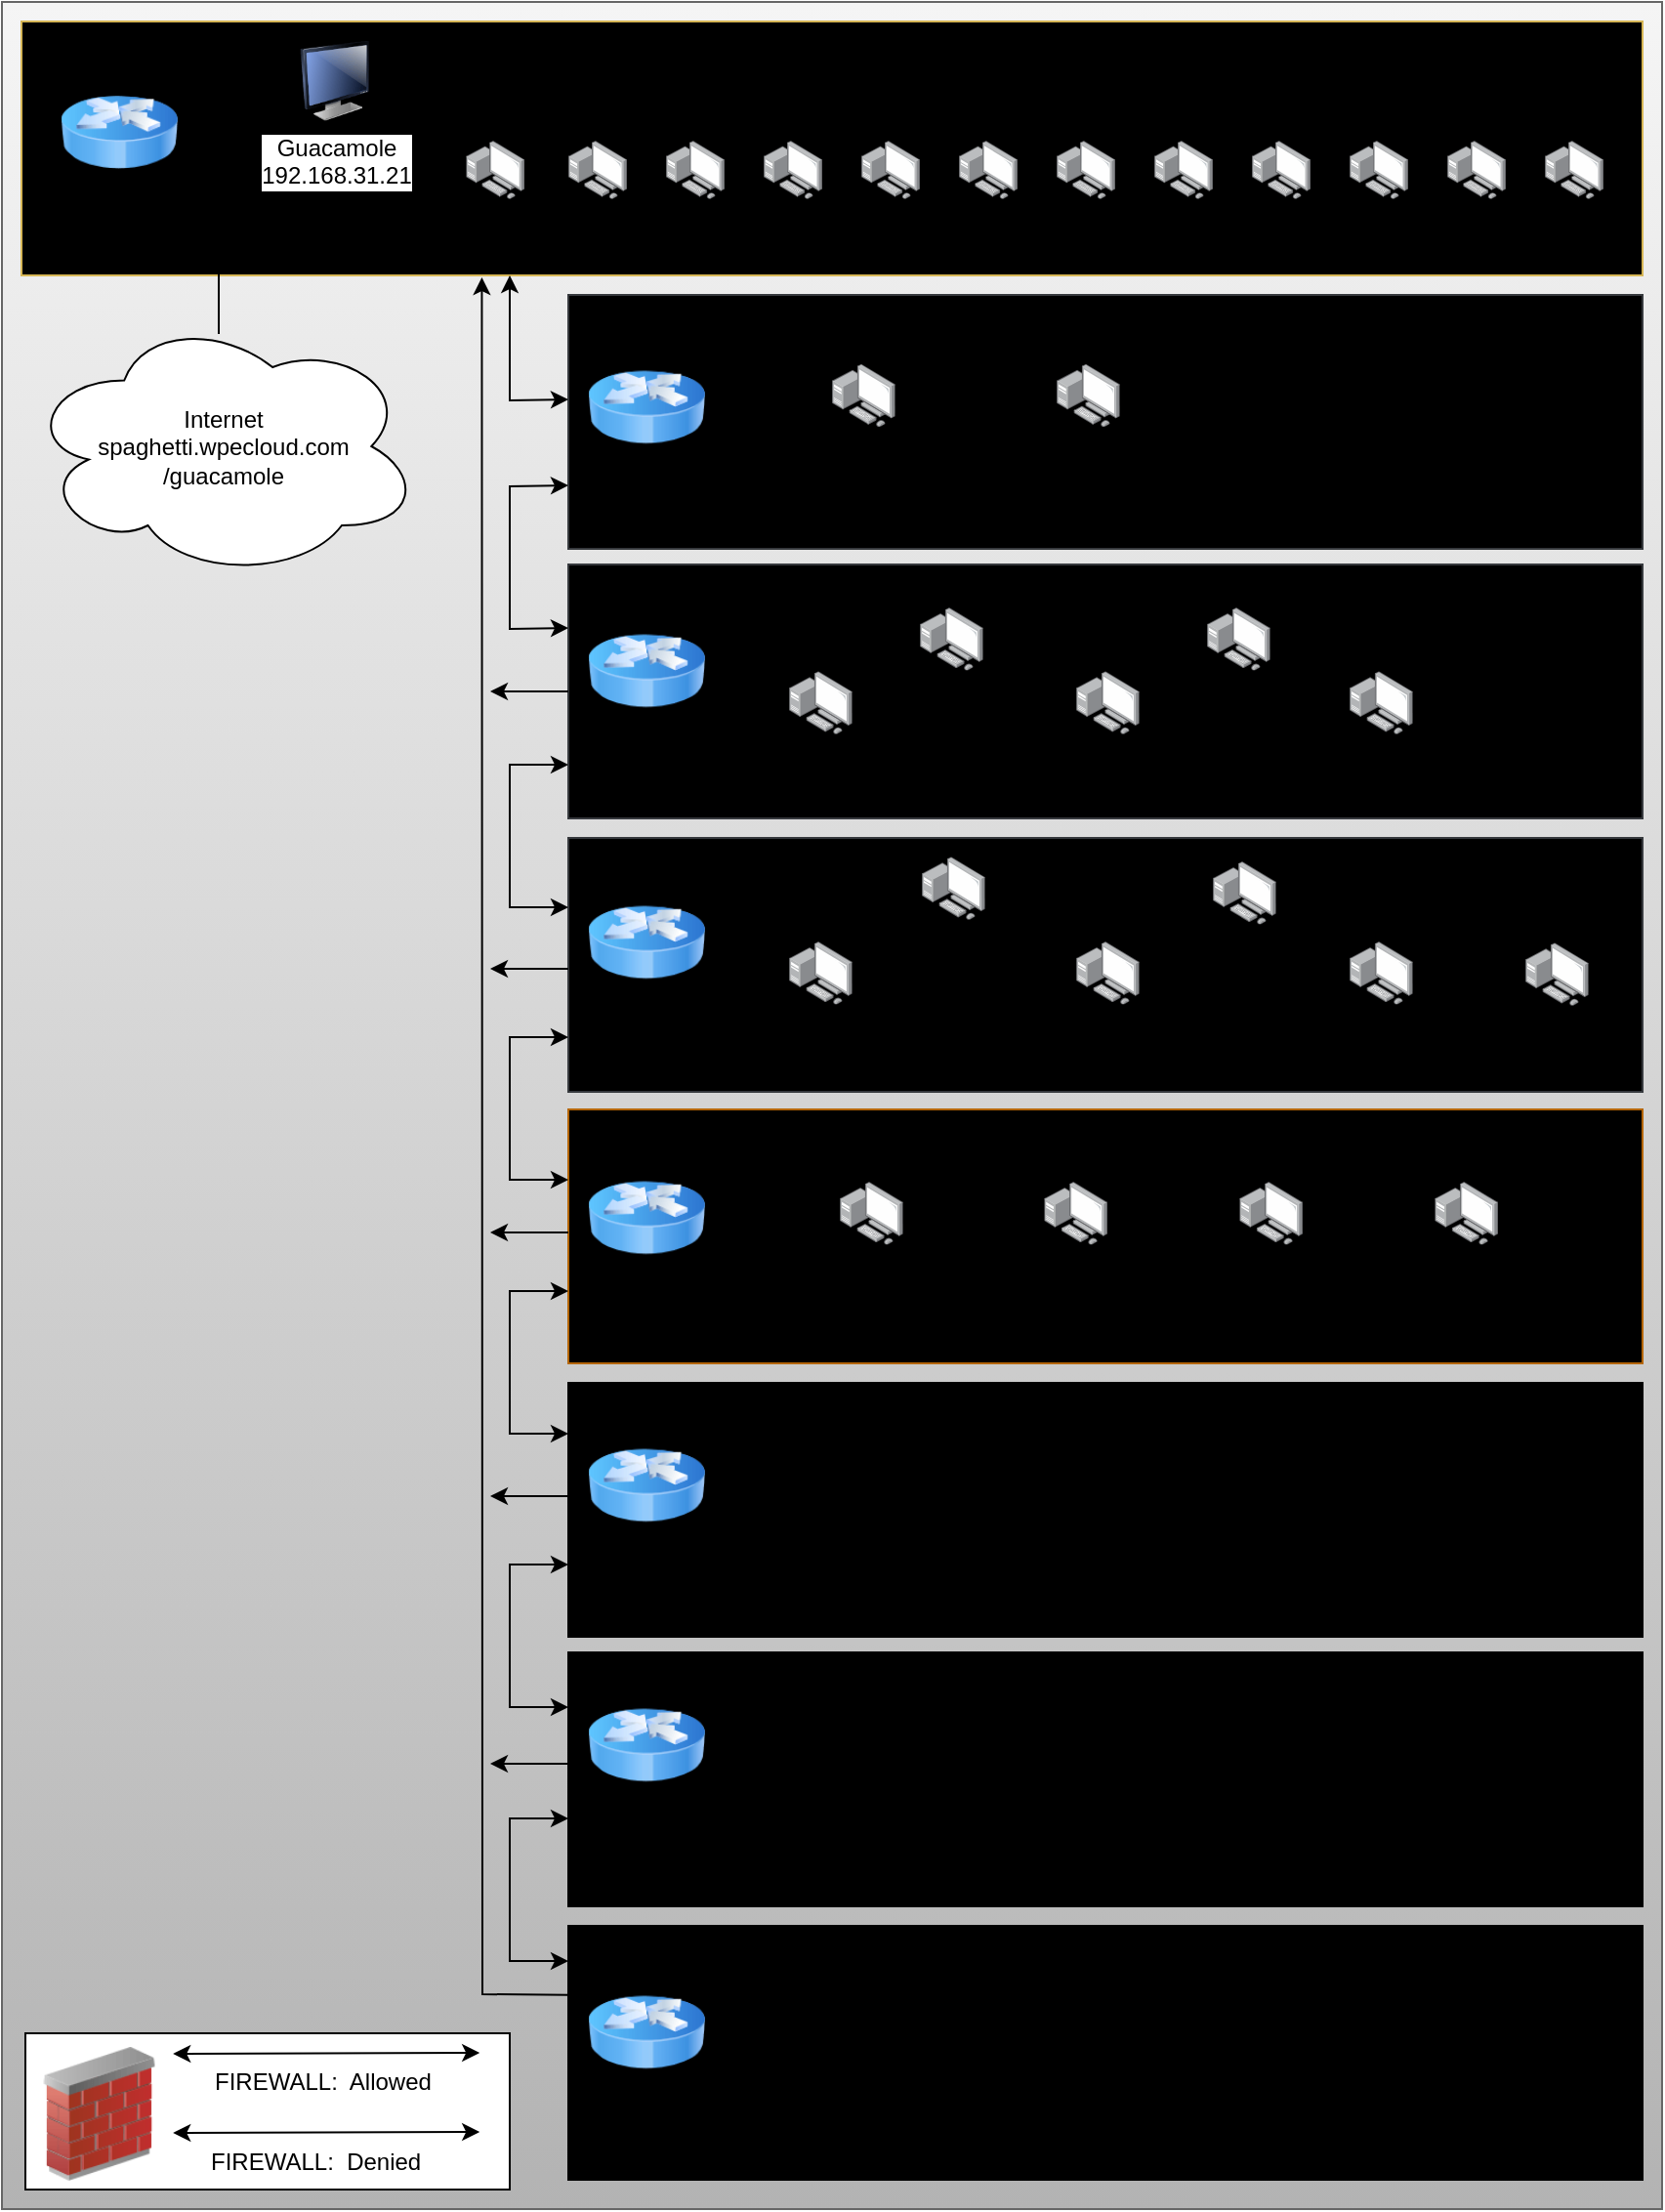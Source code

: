 <mxfile version="28.2.8">
  <diagram name="Page-1" id="Cg26QG1rRHjbkDpF5007">
    <mxGraphModel dx="2431" dy="1354" grid="1" gridSize="10" guides="1" tooltips="1" connect="1" arrows="1" fold="1" page="1" pageScale="1" pageWidth="850" pageHeight="1100" math="0" shadow="0">
      <root>
        <mxCell id="0" />
        <mxCell id="1" parent="0" />
        <mxCell id="Nbxbzdit7eM9LhjiLfYG-3" value="" style="rounded=0;whiteSpace=wrap;html=1;fillColor=#f5f5f5;fillStyle=solid;strokeColor=#666666;gradientColor=#b3b3b3;" vertex="1" parent="1">
          <mxGeometry width="850" height="1130" as="geometry" />
        </mxCell>
        <mxCell id="Nbxbzdit7eM9LhjiLfYG-4" value="" style="rounded=0;whiteSpace=wrap;html=1;fillColor=light-dark(#FFF2CC,#FFBD00);gradientColor=light-dark(#FFD966,#FFFFFF);strokeColor=#d6b656;" vertex="1" parent="1">
          <mxGeometry x="10" y="10" width="830" height="130" as="geometry" />
        </mxCell>
        <mxCell id="Nbxbzdit7eM9LhjiLfYG-12" value="" style="rounded=0;whiteSpace=wrap;html=1;fillColor=light-dark(#FFCC99,#8E1D00);strokeColor=#36393d;gradientColor=default;" vertex="1" parent="1">
          <mxGeometry x="290" y="150" width="550" height="130" as="geometry" />
        </mxCell>
        <mxCell id="Nbxbzdit7eM9LhjiLfYG-13" value="" style="rounded=0;whiteSpace=wrap;html=1;fillColor=light-dark(#FFCCCC,#833B0B);strokeColor=#36393d;gradientColor=default;" vertex="1" parent="1">
          <mxGeometry x="290" y="288" width="550" height="130" as="geometry" />
        </mxCell>
        <mxCell id="Nbxbzdit7eM9LhjiLfYG-14" value="" style="rounded=0;whiteSpace=wrap;html=1;fillColor=light-dark(#CCE5FF,#0104FF);strokeColor=#36393d;gradientColor=default;" vertex="1" parent="1">
          <mxGeometry x="290" y="428" width="550" height="130" as="geometry" />
        </mxCell>
        <mxCell id="Nbxbzdit7eM9LhjiLfYG-15" value="" style="rounded=0;whiteSpace=wrap;html=1;fillColor=light-dark(#FAD7AC,#860000);strokeColor=#b46504;gradientColor=default;" vertex="1" parent="1">
          <mxGeometry x="290" y="567" width="550" height="130" as="geometry" />
        </mxCell>
        <mxCell id="Nbxbzdit7eM9LhjiLfYG-16" value="" style="rounded=0;whiteSpace=wrap;html=1;gradientColor=default;fillColor=light-dark(#FFFFFF,#012B53);" vertex="1" parent="1">
          <mxGeometry x="290" y="707" width="550" height="130" as="geometry" />
        </mxCell>
        <mxCell id="Nbxbzdit7eM9LhjiLfYG-17" value="" style="rounded=0;whiteSpace=wrap;html=1;gradientColor=default;fillColor=light-dark(#FFFFFF,#360065);" vertex="1" parent="1">
          <mxGeometry x="290" y="845" width="550" height="130" as="geometry" />
        </mxCell>
        <mxCell id="Nbxbzdit7eM9LhjiLfYG-18" value="" style="rounded=0;whiteSpace=wrap;html=1;gradientColor=default;fillColor=light-dark(#FFFFFF,#7E004B);" vertex="1" parent="1">
          <mxGeometry x="290" y="985" width="550" height="130" as="geometry" />
        </mxCell>
        <mxCell id="Nbxbzdit7eM9LhjiLfYG-27" value="Sun - vlan31" style="text;html=1;whiteSpace=wrap;strokeColor=none;fillColor=none;align=left;verticalAlign=middle;rounded=0;fontColor=light-dark(#000000,#000000);" vertex="1" parent="1">
          <mxGeometry x="12" y="4" width="160" height="30" as="geometry" />
        </mxCell>
        <mxCell id="Nbxbzdit7eM9LhjiLfYG-28" value="Mercury - vlan32 - &quot;Meatball&quot;" style="text;html=1;whiteSpace=wrap;strokeColor=none;fillColor=none;align=left;verticalAlign=middle;rounded=0;" vertex="1" parent="1">
          <mxGeometry x="292" y="145" width="170" height="30" as="geometry" />
        </mxCell>
        <mxCell id="Nbxbzdit7eM9LhjiLfYG-29" value="Venus - vlan33 - &quot;Linsghetti&quot;" style="text;html=1;whiteSpace=wrap;strokeColor=none;fillColor=none;align=left;verticalAlign=middle;rounded=0;" vertex="1" parent="1">
          <mxGeometry x="293" y="282" width="170" height="30" as="geometry" />
        </mxCell>
        <mxCell id="Nbxbzdit7eM9LhjiLfYG-30" value="Earth - vlan34 - &quot;Winschetti&quot;" style="text;html=1;whiteSpace=wrap;strokeColor=none;fillColor=none;align=left;verticalAlign=middle;rounded=0;" vertex="1" parent="1">
          <mxGeometry x="293" y="424" width="170" height="30" as="geometry" />
        </mxCell>
        <mxCell id="Nbxbzdit7eM9LhjiLfYG-31" value="Mars - vlan35 - &quot;Adschetti&quot;" style="text;html=1;whiteSpace=wrap;strokeColor=none;fillColor=none;align=left;verticalAlign=middle;rounded=0;" vertex="1" parent="1">
          <mxGeometry x="293" y="564" width="170" height="30" as="geometry" />
        </mxCell>
        <mxCell id="Nbxbzdit7eM9LhjiLfYG-32" value="Jupiter - vlan36" style="text;html=1;whiteSpace=wrap;strokeColor=none;fillColor=none;align=left;verticalAlign=middle;rounded=0;" vertex="1" parent="1">
          <mxGeometry x="293" y="704" width="170" height="30" as="geometry" />
        </mxCell>
        <mxCell id="Nbxbzdit7eM9LhjiLfYG-33" value="Saturn - vlan37" style="text;html=1;whiteSpace=wrap;strokeColor=none;fillColor=none;align=left;verticalAlign=middle;rounded=0;" vertex="1" parent="1">
          <mxGeometry x="293" y="840" width="170" height="30" as="geometry" />
        </mxCell>
        <mxCell id="Nbxbzdit7eM9LhjiLfYG-34" value="Uranus - vlan38" style="text;html=1;whiteSpace=wrap;strokeColor=none;fillColor=none;align=left;verticalAlign=middle;rounded=0;" vertex="1" parent="1">
          <mxGeometry x="293" y="980" width="170" height="30" as="geometry" />
        </mxCell>
        <mxCell id="Nbxbzdit7eM9LhjiLfYG-51" style="edgeStyle=orthogonalEdgeStyle;rounded=0;orthogonalLoop=1;jettySize=auto;html=1;exitX=1;exitY=0;exitDx=0;exitDy=0;strokeColor=light-dark(#000000,#006562);" edge="1" parent="1" source="Nbxbzdit7eM9LhjiLfYG-36" target="Nbxbzdit7eM9LhjiLfYG-47">
          <mxGeometry relative="1" as="geometry">
            <Array as="points">
              <mxPoint x="90" y="30" />
              <mxPoint x="120" y="30" />
              <mxPoint x="120" y="41" />
            </Array>
          </mxGeometry>
        </mxCell>
        <mxCell id="Nbxbzdit7eM9LhjiLfYG-36" value="&lt;font style=&quot;font-size: 14px;&quot;&gt;&lt;b&gt;31 Router&lt;/b&gt;&lt;/font&gt;&lt;div&gt;&lt;font style=&quot;font-size: 10px; color: light-dark(rgb(0, 0, 0), rgb(37, 177, 0));&quot;&gt;192.168.31.1&lt;/font&gt;&lt;/div&gt;" style="image;html=1;image=img/lib/clip_art/networking/Router_Icon_128x128.png;labelBackgroundColor=none;fontColor=light-dark(#000000,#000000);" vertex="1" parent="1">
          <mxGeometry x="30" y="40" width="60" height="53.5" as="geometry" />
        </mxCell>
        <mxCell id="Nbxbzdit7eM9LhjiLfYG-37" value="&lt;font style=&quot;font-size: 14px;&quot;&gt;&lt;b&gt;32 Router&lt;/b&gt;&lt;/font&gt;&lt;div&gt;&lt;font style=&quot;font-size: 10px; color: light-dark(rgb(0, 0, 0), rgb(37, 177, 0));&quot;&gt;192.168.32.10&lt;/font&gt;&lt;/div&gt;" style="image;html=1;image=img/lib/clip_art/networking/Router_Icon_128x128.png;labelBackgroundColor=none;fontColor=light-dark(#000000,#000000);" vertex="1" parent="1">
          <mxGeometry x="300" y="175" width="60" height="65" as="geometry" />
        </mxCell>
        <mxCell id="Nbxbzdit7eM9LhjiLfYG-39" value="&lt;div&gt;&lt;font style=&quot;font-size: 14px;&quot;&gt;&lt;b&gt;33 Router&lt;/b&gt;&lt;/font&gt;&lt;div&gt;&lt;font style=&quot;font-size: 10px; color: light-dark(rgb(0, 0, 0), rgb(37, 177, 0));&quot;&gt;192.168.33.10&lt;/font&gt;&lt;/div&gt;&lt;/div&gt;" style="image;html=1;image=img/lib/clip_art/networking/Router_Icon_128x128.png;labelBackgroundColor=none;fontColor=light-dark(#000000,#000000);" vertex="1" parent="1">
          <mxGeometry x="300" y="310" width="60" height="65" as="geometry" />
        </mxCell>
        <mxCell id="Nbxbzdit7eM9LhjiLfYG-40" value="&lt;font style=&quot;font-size: 14px;&quot;&gt;&lt;b&gt;34 Router&lt;/b&gt;&lt;/font&gt;&lt;div&gt;&lt;font style=&quot;font-size: 10px; color: light-dark(rgb(0, 0, 0), rgb(37, 177, 0));&quot;&gt;192.168.34.10&lt;/font&gt;&lt;/div&gt;" style="image;html=1;image=img/lib/clip_art/networking/Router_Icon_128x128.png;labelBackgroundColor=none;fontColor=light-dark(#000000,#000000);" vertex="1" parent="1">
          <mxGeometry x="300" y="449" width="60" height="65" as="geometry" />
        </mxCell>
        <mxCell id="Nbxbzdit7eM9LhjiLfYG-41" value="&lt;font style=&quot;font-size: 14px;&quot;&gt;&lt;b&gt;35 Router&lt;/b&gt;&lt;/font&gt;&lt;div&gt;&lt;font style=&quot;font-size: 10px; color: light-dark(rgb(0, 0, 0), rgb(37, 177, 0));&quot;&gt;192.168.35.10&lt;/font&gt;&lt;/div&gt;" style="image;html=1;image=img/lib/clip_art/networking/Router_Icon_128x128.png;labelBackgroundColor=none;fontColor=light-dark(#000000,#000000);" vertex="1" parent="1">
          <mxGeometry x="300" y="590" width="60" height="65" as="geometry" />
        </mxCell>
        <mxCell id="Nbxbzdit7eM9LhjiLfYG-42" value="&lt;font style=&quot;font-size: 14px;&quot;&gt;&lt;b&gt;36 Router&lt;/b&gt;&lt;/font&gt;&lt;div&gt;&lt;font style=&quot;font-size: 10px; color: light-dark(rgb(0, 0, 0), rgb(37, 177, 0));&quot;&gt;192.168.36.10&lt;/font&gt;&lt;/div&gt;" style="image;html=1;image=img/lib/clip_art/networking/Router_Icon_128x128.png;labelBackgroundColor=none;fontColor=light-dark(#000000,#000000);" vertex="1" parent="1">
          <mxGeometry x="300" y="727" width="60" height="65" as="geometry" />
        </mxCell>
        <mxCell id="Nbxbzdit7eM9LhjiLfYG-43" value="&lt;font style=&quot;font-size: 14px;&quot;&gt;&lt;b&gt;37 Router&lt;/b&gt;&lt;/font&gt;&lt;div&gt;&lt;font style=&quot;font-size: 10px; color: light-dark(rgb(0, 0, 0), rgb(37, 177, 0));&quot;&gt;192.168.37.10&lt;/font&gt;&lt;/div&gt;" style="image;html=1;image=img/lib/clip_art/networking/Router_Icon_128x128.png;labelBackgroundColor=none;fontColor=light-dark(#000000,#000000);" vertex="1" parent="1">
          <mxGeometry x="300" y="860" width="60" height="65" as="geometry" />
        </mxCell>
        <mxCell id="Nbxbzdit7eM9LhjiLfYG-44" value="&lt;font style=&quot;font-size: 14px;&quot;&gt;&lt;b&gt;38 Router&lt;/b&gt;&lt;/font&gt;&lt;div&gt;&lt;font style=&quot;font-size: 10px; color: light-dark(rgb(0, 0, 0), rgb(37, 177, 0));&quot;&gt;192.168.38.10&lt;/font&gt;&lt;/div&gt;" style="image;html=1;image=img/lib/clip_art/networking/Router_Icon_128x128.png;labelBackgroundColor=none;fontColor=light-dark(#000000,#000000);" vertex="1" parent="1">
          <mxGeometry x="300" y="1007" width="60" height="65" as="geometry" />
        </mxCell>
        <mxCell id="Nbxbzdit7eM9LhjiLfYG-65" value="" style="edgeStyle=orthogonalEdgeStyle;rounded=0;orthogonalLoop=1;jettySize=auto;html=1;entryX=0.567;entryY=0.133;entryDx=0;entryDy=0;entryPerimeter=0;" edge="1" parent="1" target="Nbxbzdit7eM9LhjiLfYG-53">
          <mxGeometry relative="1" as="geometry">
            <mxPoint x="191" y="41" as="sourcePoint" />
          </mxGeometry>
        </mxCell>
        <mxCell id="Nbxbzdit7eM9LhjiLfYG-47" value="Guacamole&lt;div&gt;192.168.31.21&lt;/div&gt;" style="image;html=1;image=img/lib/clip_art/computers/Monitor_128x128.png" vertex="1" parent="1">
          <mxGeometry x="150" y="20" width="41" height="41" as="geometry" />
        </mxCell>
        <mxCell id="Nbxbzdit7eM9LhjiLfYG-50" style="edgeStyle=orthogonalEdgeStyle;rounded=0;orthogonalLoop=1;jettySize=auto;html=1;strokeColor=light-dark(#000000,#006562);" edge="1" parent="1" target="Nbxbzdit7eM9LhjiLfYG-36">
          <mxGeometry relative="1" as="geometry">
            <mxPoint x="111" y="170" as="sourcePoint" />
            <Array as="points">
              <mxPoint x="111" y="61" />
            </Array>
          </mxGeometry>
        </mxCell>
        <mxCell id="Nbxbzdit7eM9LhjiLfYG-49" value="Internet&lt;div&gt;spaghetti.wpecloud.com&lt;/div&gt;&lt;div&gt;/guacamole&lt;/div&gt;" style="ellipse;shape=cloud;whiteSpace=wrap;html=1;" vertex="1" parent="1">
          <mxGeometry x="12" y="160" width="202.5" height="135" as="geometry" />
        </mxCell>
        <mxCell id="Nbxbzdit7eM9LhjiLfYG-52" value="User 1" style="image;points=[];aspect=fixed;html=1;align=center;shadow=0;dashed=0;image=img/lib/allied_telesis/computer_and_terminals/Personal_Computer_with_Server.svg;labelBackgroundColor=none;fontColor=light-dark(#000000,#000000);" vertex="1" parent="1">
          <mxGeometry x="237.6" y="71" width="30" height="30" as="geometry" />
        </mxCell>
        <mxCell id="Nbxbzdit7eM9LhjiLfYG-53" value="User 2" style="image;points=[];aspect=fixed;html=1;align=center;shadow=0;dashed=0;image=img/lib/allied_telesis/computer_and_terminals/Personal_Computer_with_Server.svg;labelBackgroundColor=none;fontColor=light-dark(#000000,#000000);" vertex="1" parent="1">
          <mxGeometry x="290" y="71" width="30" height="30" as="geometry" />
        </mxCell>
        <mxCell id="Nbxbzdit7eM9LhjiLfYG-54" value="User 3" style="image;points=[];aspect=fixed;html=1;align=center;shadow=0;dashed=0;image=img/lib/allied_telesis/computer_and_terminals/Personal_Computer_with_Server.svg;labelBackgroundColor=none;fontColor=light-dark(#000000,#000000);" vertex="1" parent="1">
          <mxGeometry x="340" y="71" width="30" height="30" as="geometry" />
        </mxCell>
        <mxCell id="Nbxbzdit7eM9LhjiLfYG-55" value="User 4" style="image;points=[];aspect=fixed;html=1;align=center;shadow=0;dashed=0;image=img/lib/allied_telesis/computer_and_terminals/Personal_Computer_with_Server.svg;labelBackgroundColor=none;fontColor=light-dark(#000000,#000000);" vertex="1" parent="1">
          <mxGeometry x="390" y="71" width="30" height="30" as="geometry" />
        </mxCell>
        <mxCell id="Nbxbzdit7eM9LhjiLfYG-56" value="User 5" style="image;points=[];aspect=fixed;html=1;align=center;shadow=0;dashed=0;image=img/lib/allied_telesis/computer_and_terminals/Personal_Computer_with_Server.svg;labelBackgroundColor=none;fontColor=light-dark(#000000,#000000);" vertex="1" parent="1">
          <mxGeometry x="440" y="71" width="30" height="30" as="geometry" />
        </mxCell>
        <mxCell id="Nbxbzdit7eM9LhjiLfYG-57" value="User 6" style="image;points=[];aspect=fixed;html=1;align=center;shadow=0;dashed=0;image=img/lib/allied_telesis/computer_and_terminals/Personal_Computer_with_Server.svg;labelBackgroundColor=none;fontColor=light-dark(#000000,#000000);" vertex="1" parent="1">
          <mxGeometry x="490" y="71" width="30" height="30" as="geometry" />
        </mxCell>
        <mxCell id="Nbxbzdit7eM9LhjiLfYG-58" value="User 7" style="image;points=[];aspect=fixed;html=1;align=center;shadow=0;dashed=0;image=img/lib/allied_telesis/computer_and_terminals/Personal_Computer_with_Server.svg;labelBackgroundColor=none;fontColor=light-dark(#000000,#000000);" vertex="1" parent="1">
          <mxGeometry x="540" y="71" width="30" height="30" as="geometry" />
        </mxCell>
        <mxCell id="Nbxbzdit7eM9LhjiLfYG-59" value="User 8" style="image;points=[];aspect=fixed;html=1;align=center;shadow=0;dashed=0;image=img/lib/allied_telesis/computer_and_terminals/Personal_Computer_with_Server.svg;labelBackgroundColor=none;fontColor=light-dark(#000000,#000000);" vertex="1" parent="1">
          <mxGeometry x="590" y="71" width="30" height="30" as="geometry" />
        </mxCell>
        <mxCell id="Nbxbzdit7eM9LhjiLfYG-60" value="User 9" style="image;points=[];aspect=fixed;html=1;align=center;shadow=0;dashed=0;image=img/lib/allied_telesis/computer_and_terminals/Personal_Computer_with_Server.svg;labelBackgroundColor=none;fontColor=light-dark(#000000,#000000);" vertex="1" parent="1">
          <mxGeometry x="640" y="71" width="30" height="30" as="geometry" />
        </mxCell>
        <mxCell id="Nbxbzdit7eM9LhjiLfYG-61" value="User 10" style="image;points=[];aspect=fixed;html=1;align=center;shadow=0;dashed=0;image=img/lib/allied_telesis/computer_and_terminals/Personal_Computer_with_Server.svg;labelBackgroundColor=none;fontColor=light-dark(#000000,#000000);" vertex="1" parent="1">
          <mxGeometry x="690" y="71" width="30" height="30" as="geometry" />
        </mxCell>
        <mxCell id="Nbxbzdit7eM9LhjiLfYG-62" value="User 11" style="image;points=[];aspect=fixed;html=1;align=center;shadow=0;dashed=0;image=img/lib/allied_telesis/computer_and_terminals/Personal_Computer_with_Server.svg;labelBackgroundColor=none;fontColor=light-dark(#000000,#000000);" vertex="1" parent="1">
          <mxGeometry x="740" y="71" width="30" height="30" as="geometry" />
        </mxCell>
        <mxCell id="Nbxbzdit7eM9LhjiLfYG-63" value="User 12" style="image;points=[];aspect=fixed;html=1;align=center;shadow=0;dashed=0;image=img/lib/allied_telesis/computer_and_terminals/Personal_Computer_with_Server.svg;labelBackgroundColor=none;fontColor=light-dark(#000000,#000000);" vertex="1" parent="1">
          <mxGeometry x="790" y="71" width="30" height="30" as="geometry" />
        </mxCell>
        <mxCell id="Nbxbzdit7eM9LhjiLfYG-66" value="" style="edgeStyle=orthogonalEdgeStyle;rounded=0;orthogonalLoop=1;jettySize=auto;html=1;exitX=1;exitY=0.5;exitDx=0;exitDy=0;" edge="1" parent="1" source="Nbxbzdit7eM9LhjiLfYG-47" target="Nbxbzdit7eM9LhjiLfYG-54">
          <mxGeometry relative="1" as="geometry">
            <mxPoint x="210" y="40" as="sourcePoint" />
            <mxPoint x="326" y="74" as="targetPoint" />
          </mxGeometry>
        </mxCell>
        <mxCell id="Nbxbzdit7eM9LhjiLfYG-68" value="" style="edgeStyle=orthogonalEdgeStyle;rounded=0;orthogonalLoop=1;jettySize=auto;html=1;" edge="1" parent="1" target="Nbxbzdit7eM9LhjiLfYG-52">
          <mxGeometry relative="1" as="geometry">
            <mxPoint x="194.6" y="40" as="sourcePoint" />
            <mxPoint x="310.6" y="74" as="targetPoint" />
          </mxGeometry>
        </mxCell>
        <mxCell id="Nbxbzdit7eM9LhjiLfYG-69" value="" style="edgeStyle=orthogonalEdgeStyle;rounded=0;orthogonalLoop=1;jettySize=auto;html=1;exitX=1;exitY=0.5;exitDx=0;exitDy=0;" edge="1" parent="1" target="Nbxbzdit7eM9LhjiLfYG-55">
          <mxGeometry relative="1" as="geometry">
            <mxPoint x="330" y="40" as="sourcePoint" />
            <mxPoint x="494" y="70" as="targetPoint" />
          </mxGeometry>
        </mxCell>
        <mxCell id="Nbxbzdit7eM9LhjiLfYG-70" value="" style="edgeStyle=orthogonalEdgeStyle;rounded=0;orthogonalLoop=1;jettySize=auto;html=1;exitX=1;exitY=0.5;exitDx=0;exitDy=0;entryX=0.5;entryY=-0.033;entryDx=0;entryDy=0;entryPerimeter=0;" edge="1" parent="1" target="Nbxbzdit7eM9LhjiLfYG-56">
          <mxGeometry relative="1" as="geometry">
            <mxPoint x="370" y="40" as="sourcePoint" />
            <mxPoint x="445" y="71" as="targetPoint" />
          </mxGeometry>
        </mxCell>
        <mxCell id="Nbxbzdit7eM9LhjiLfYG-71" value="" style="edgeStyle=orthogonalEdgeStyle;rounded=0;orthogonalLoop=1;jettySize=auto;html=1;exitX=1;exitY=0.5;exitDx=0;exitDy=0;" edge="1" parent="1" target="Nbxbzdit7eM9LhjiLfYG-57">
          <mxGeometry relative="1" as="geometry">
            <mxPoint x="420" y="40" as="sourcePoint" />
            <mxPoint x="505" y="70" as="targetPoint" />
          </mxGeometry>
        </mxCell>
        <mxCell id="Nbxbzdit7eM9LhjiLfYG-72" value="" style="edgeStyle=orthogonalEdgeStyle;rounded=0;orthogonalLoop=1;jettySize=auto;html=1;" edge="1" parent="1" target="Nbxbzdit7eM9LhjiLfYG-58">
          <mxGeometry relative="1" as="geometry">
            <mxPoint x="490" y="40" as="sourcePoint" />
            <mxPoint x="605" y="71" as="targetPoint" />
          </mxGeometry>
        </mxCell>
        <mxCell id="Nbxbzdit7eM9LhjiLfYG-73" value="" style="edgeStyle=orthogonalEdgeStyle;rounded=0;orthogonalLoop=1;jettySize=auto;html=1;" edge="1" parent="1" target="Nbxbzdit7eM9LhjiLfYG-59">
          <mxGeometry relative="1" as="geometry">
            <mxPoint x="530" y="40" as="sourcePoint" />
            <mxPoint x="635" y="81" as="targetPoint" />
          </mxGeometry>
        </mxCell>
        <mxCell id="Nbxbzdit7eM9LhjiLfYG-74" value="" style="edgeStyle=orthogonalEdgeStyle;rounded=0;orthogonalLoop=1;jettySize=auto;html=1;" edge="1" parent="1" target="Nbxbzdit7eM9LhjiLfYG-60">
          <mxGeometry relative="1" as="geometry">
            <mxPoint x="590" y="40" as="sourcePoint" />
            <mxPoint x="665" y="101" as="targetPoint" />
          </mxGeometry>
        </mxCell>
        <mxCell id="Nbxbzdit7eM9LhjiLfYG-75" value="" style="edgeStyle=orthogonalEdgeStyle;rounded=0;orthogonalLoop=1;jettySize=auto;html=1;" edge="1" parent="1" target="Nbxbzdit7eM9LhjiLfYG-61">
          <mxGeometry relative="1" as="geometry">
            <mxPoint x="630" y="40" as="sourcePoint" />
            <mxPoint x="705" y="111" as="targetPoint" />
          </mxGeometry>
        </mxCell>
        <mxCell id="Nbxbzdit7eM9LhjiLfYG-76" value="" style="edgeStyle=orthogonalEdgeStyle;rounded=0;orthogonalLoop=1;jettySize=auto;html=1;" edge="1" parent="1" target="Nbxbzdit7eM9LhjiLfYG-62">
          <mxGeometry relative="1" as="geometry">
            <mxPoint x="680" y="40" as="sourcePoint" />
            <mxPoint x="785" y="111" as="targetPoint" />
          </mxGeometry>
        </mxCell>
        <mxCell id="Nbxbzdit7eM9LhjiLfYG-77" value="" style="edgeStyle=orthogonalEdgeStyle;rounded=0;orthogonalLoop=1;jettySize=auto;html=1;" edge="1" parent="1" target="Nbxbzdit7eM9LhjiLfYG-63">
          <mxGeometry relative="1" as="geometry">
            <mxPoint x="720" y="40" as="sourcePoint" />
            <mxPoint x="815" y="111" as="targetPoint" />
          </mxGeometry>
        </mxCell>
        <mxCell id="Nbxbzdit7eM9LhjiLfYG-78" value="Debian 12 Workstation - 192.168.31.21 - Access to 32 Router - Multiple users &quot;The Spaghetti Bowl&quot;" style="text;html=1;whiteSpace=wrap;strokeColor=none;fillColor=none;align=left;verticalAlign=middle;rounded=0;fontColor=light-dark(#000000,#000000);" vertex="1" parent="1">
          <mxGeometry x="230" y="10" width="560" height="30" as="geometry" />
        </mxCell>
        <mxCell id="Nbxbzdit7eM9LhjiLfYG-79" value="Debian 12&lt;div&gt;&lt;font style=&quot;color: light-dark(rgb(0, 0, 0), rgb(37, 177, 0));&quot;&gt;192.168.32.15&lt;/font&gt;&lt;/div&gt;&lt;div&gt;Website for&lt;/div&gt;&lt;div&gt;Credentials&lt;/div&gt;" style="image;points=[];aspect=fixed;html=1;align=center;shadow=0;dashed=0;image=img/lib/allied_telesis/computer_and_terminals/Personal_Computer_with_Server.svg;labelBackgroundColor=none;fontColor=light-dark(#000000,#000000);fontSize=10;" vertex="1" parent="1">
          <mxGeometry x="425" y="185.3" width="32.4" height="32.4" as="geometry" />
        </mxCell>
        <mxCell id="Nbxbzdit7eM9LhjiLfYG-80" value="" style="endArrow=classic;startArrow=classic;html=1;rounded=0;entryX=0;entryY=0.75;entryDx=0;entryDy=0;exitX=0;exitY=0.25;exitDx=0;exitDy=0;strokeColor=light-dark(#000000,#21FF00);" edge="1" parent="1" source="Nbxbzdit7eM9LhjiLfYG-13" target="Nbxbzdit7eM9LhjiLfYG-12">
          <mxGeometry width="50" height="50" relative="1" as="geometry">
            <mxPoint x="430" y="590" as="sourcePoint" />
            <mxPoint x="480" y="540" as="targetPoint" />
            <Array as="points">
              <mxPoint x="260" y="321" />
              <mxPoint x="260" y="290" />
              <mxPoint x="260" y="248" />
            </Array>
          </mxGeometry>
        </mxCell>
        <mxCell id="Nbxbzdit7eM9LhjiLfYG-82" value="" style="rounded=0;whiteSpace=wrap;html=1;" vertex="1" parent="1">
          <mxGeometry x="12" y="1040" width="248" height="80" as="geometry" />
        </mxCell>
        <mxCell id="Nbxbzdit7eM9LhjiLfYG-83" value="" style="image;html=1;image=img/lib/clip_art/networking/Firewall_02_128x128.png" vertex="1" parent="1">
          <mxGeometry x="10" y="1047" width="80" height="68.5" as="geometry" />
        </mxCell>
        <mxCell id="Nbxbzdit7eM9LhjiLfYG-84" value="" style="endArrow=classic;startArrow=classic;html=1;rounded=0;fontColor=light-dark(#000000,#32FF00);strokeColor=light-dark(#000000,#08FF00);" edge="1" parent="1">
          <mxGeometry width="50" height="50" relative="1" as="geometry">
            <mxPoint x="87.6" y="1050.5" as="sourcePoint" />
            <mxPoint x="244.6" y="1050" as="targetPoint" />
          </mxGeometry>
        </mxCell>
        <mxCell id="Nbxbzdit7eM9LhjiLfYG-86" value="FIREWALL:&amp;nbsp; Allowed" style="text;html=1;whiteSpace=wrap;strokeColor=none;fillColor=none;align=left;verticalAlign=middle;rounded=0;" vertex="1" parent="1">
          <mxGeometry x="107" y="1052" width="130" height="25" as="geometry" />
        </mxCell>
        <mxCell id="Nbxbzdit7eM9LhjiLfYG-87" value="" style="endArrow=classic;startArrow=classic;html=1;rounded=0;fontColor=light-dark(#000000,#32FF00);strokeColor=light-dark(#000000,#FF0000);" edge="1" parent="1">
          <mxGeometry width="50" height="50" relative="1" as="geometry">
            <mxPoint x="87.6" y="1091" as="sourcePoint" />
            <mxPoint x="244.6" y="1090.5" as="targetPoint" />
          </mxGeometry>
        </mxCell>
        <mxCell id="Nbxbzdit7eM9LhjiLfYG-88" value="FIREWALL:&amp;nbsp; Denied" style="text;html=1;whiteSpace=wrap;strokeColor=none;fillColor=none;align=left;verticalAlign=middle;rounded=0;" vertex="1" parent="1">
          <mxGeometry x="105" y="1093.5" width="130" height="25" as="geometry" />
        </mxCell>
        <mxCell id="Nbxbzdit7eM9LhjiLfYG-89" value="" style="endArrow=classic;startArrow=classic;html=1;rounded=0;entryX=0;entryY=0.75;entryDx=0;entryDy=0;exitX=0;exitY=0.25;exitDx=0;exitDy=0;strokeColor=light-dark(#000000,#21FF00);" edge="1" parent="1">
          <mxGeometry width="50" height="50" relative="1" as="geometry">
            <mxPoint x="290" y="463.5" as="sourcePoint" />
            <mxPoint x="290" y="390.5" as="targetPoint" />
            <Array as="points">
              <mxPoint x="260" y="463.5" />
              <mxPoint x="260" y="432.5" />
              <mxPoint x="260" y="390.5" />
            </Array>
          </mxGeometry>
        </mxCell>
        <mxCell id="Nbxbzdit7eM9LhjiLfYG-90" value="" style="endArrow=classic;startArrow=classic;html=1;rounded=0;entryX=0;entryY=0.75;entryDx=0;entryDy=0;exitX=0;exitY=0.25;exitDx=0;exitDy=0;strokeColor=light-dark(#000000,#21FF00);" edge="1" parent="1">
          <mxGeometry width="50" height="50" relative="1" as="geometry">
            <mxPoint x="290" y="603" as="sourcePoint" />
            <mxPoint x="290" y="530" as="targetPoint" />
            <Array as="points">
              <mxPoint x="260" y="603" />
              <mxPoint x="260" y="572" />
              <mxPoint x="260" y="530" />
            </Array>
          </mxGeometry>
        </mxCell>
        <mxCell id="Nbxbzdit7eM9LhjiLfYG-92" value="" style="endArrow=classic;startArrow=classic;html=1;rounded=0;entryX=0;entryY=0.75;entryDx=0;entryDy=0;exitX=0;exitY=0.25;exitDx=0;exitDy=0;strokeColor=light-dark(#000000,#21FF00);" edge="1" parent="1">
          <mxGeometry width="50" height="50" relative="1" as="geometry">
            <mxPoint x="290" y="733" as="sourcePoint" />
            <mxPoint x="290" y="660" as="targetPoint" />
            <Array as="points">
              <mxPoint x="260" y="733" />
              <mxPoint x="260" y="702" />
              <mxPoint x="260" y="660" />
            </Array>
          </mxGeometry>
        </mxCell>
        <mxCell id="Nbxbzdit7eM9LhjiLfYG-93" value="" style="endArrow=classic;startArrow=classic;html=1;rounded=0;entryX=0;entryY=0.75;entryDx=0;entryDy=0;exitX=0;exitY=0.25;exitDx=0;exitDy=0;strokeColor=light-dark(#000000,#21FF00);" edge="1" parent="1">
          <mxGeometry width="50" height="50" relative="1" as="geometry">
            <mxPoint x="290" y="873" as="sourcePoint" />
            <mxPoint x="290" y="800" as="targetPoint" />
            <Array as="points">
              <mxPoint x="260" y="873" />
              <mxPoint x="260" y="842" />
              <mxPoint x="260" y="800" />
            </Array>
          </mxGeometry>
        </mxCell>
        <mxCell id="Nbxbzdit7eM9LhjiLfYG-94" value="" style="endArrow=classic;startArrow=classic;html=1;rounded=0;entryX=0;entryY=0.75;entryDx=0;entryDy=0;exitX=0;exitY=0.25;exitDx=0;exitDy=0;strokeColor=light-dark(#000000,#21FF00);" edge="1" parent="1">
          <mxGeometry width="50" height="50" relative="1" as="geometry">
            <mxPoint x="290" y="1003" as="sourcePoint" />
            <mxPoint x="290" y="930" as="targetPoint" />
            <Array as="points">
              <mxPoint x="260" y="1003" />
              <mxPoint x="260" y="972" />
              <mxPoint x="260" y="930" />
            </Array>
          </mxGeometry>
        </mxCell>
        <mxCell id="Nbxbzdit7eM9LhjiLfYG-101" value="" style="endArrow=classic;startArrow=classic;html=1;rounded=0;exitX=0;exitY=0.25;exitDx=0;exitDy=0;strokeColor=light-dark(#000000,#21FF00);" edge="1" parent="1">
          <mxGeometry width="50" height="50" relative="1" as="geometry">
            <mxPoint x="290" y="203.5" as="sourcePoint" />
            <mxPoint x="260" y="140" as="targetPoint" />
            <Array as="points">
              <mxPoint x="260" y="204" />
            </Array>
          </mxGeometry>
        </mxCell>
        <mxCell id="Nbxbzdit7eM9LhjiLfYG-103" value="Debian 12&lt;div&gt;&lt;font style=&quot;color: light-dark(rgb(0, 0, 0), rgb(37, 177, 0));&quot;&gt;192.168.32.16&lt;/font&gt;&lt;/div&gt;&lt;div&gt;SSH Open&lt;/div&gt;" style="image;points=[];aspect=fixed;html=1;align=center;shadow=0;dashed=0;image=img/lib/allied_telesis/computer_and_terminals/Personal_Computer_with_Server.svg;labelBackgroundColor=none;fontColor=light-dark(#000000,#000000);fontSize=10;" vertex="1" parent="1">
          <mxGeometry x="540" y="185.3" width="32.4" height="32.4" as="geometry" />
        </mxCell>
        <mxCell id="Nbxbzdit7eM9LhjiLfYG-104" value="Debian 12&lt;div&gt;&lt;font style=&quot;color: light-dark(rgb(0, 0, 0), rgb(37, 177, 0));&quot;&gt;192.168.33.15&lt;/font&gt;&lt;/div&gt;&lt;div&gt;SSH Open&lt;/div&gt;" style="image;points=[];aspect=fixed;html=1;align=center;shadow=0;dashed=0;image=img/lib/allied_telesis/computer_and_terminals/Personal_Computer_with_Server.svg;labelBackgroundColor=none;fontColor=light-dark(#000000,#000000);fontSize=10;" vertex="1" parent="1">
          <mxGeometry x="403" y="342.6" width="32.4" height="32.4" as="geometry" />
        </mxCell>
        <mxCell id="Nbxbzdit7eM9LhjiLfYG-105" value="Ubuntu 24.04&lt;br&gt;&lt;div&gt;&lt;font style=&quot;color: light-dark(rgb(0, 0, 0), rgb(37, 177, 0));&quot;&gt;192.168.33.16&lt;/font&gt;&lt;/div&gt;&lt;div&gt;SSH Open&lt;/div&gt;" style="image;points=[];aspect=fixed;html=1;align=center;shadow=0;dashed=0;image=img/lib/allied_telesis/computer_and_terminals/Personal_Computer_with_Server.svg;labelBackgroundColor=none;fontColor=light-dark(#000000,#000000);fontSize=10;" vertex="1" parent="1">
          <mxGeometry x="470" y="310" width="32.4" height="32.4" as="geometry" />
        </mxCell>
        <mxCell id="Nbxbzdit7eM9LhjiLfYG-106" value="FreeBSD&lt;br&gt;&lt;div&gt;&lt;font style=&quot;color: light-dark(rgb(0, 0, 0), rgb(37, 177, 0));&quot;&gt;192.168.33.17&lt;/font&gt;&lt;/div&gt;&lt;div&gt;SSH Open&lt;/div&gt;" style="image;points=[];aspect=fixed;html=1;align=center;shadow=0;dashed=0;image=img/lib/allied_telesis/computer_and_terminals/Personal_Computer_with_Server.svg;labelBackgroundColor=none;fontColor=light-dark(#000000,#000000);fontSize=10;" vertex="1" parent="1">
          <mxGeometry x="550" y="342.6" width="32.4" height="32.4" as="geometry" />
        </mxCell>
        <mxCell id="Nbxbzdit7eM9LhjiLfYG-107" value="TrueNAS Scale&lt;br&gt;&lt;div&gt;&lt;font style=&quot;color: light-dark(rgb(0, 0, 0), rgb(37, 177, 0));&quot;&gt;192.168.33.18&lt;/font&gt;&lt;/div&gt;&lt;div&gt;SSH Open&lt;/div&gt;" style="image;points=[];aspect=fixed;html=1;align=center;shadow=0;dashed=0;image=img/lib/allied_telesis/computer_and_terminals/Personal_Computer_with_Server.svg;labelBackgroundColor=none;fontColor=light-dark(#000000,#000000);fontSize=10;" vertex="1" parent="1">
          <mxGeometry x="690" y="342.6" width="32.4" height="32.4" as="geometry" />
        </mxCell>
        <mxCell id="Nbxbzdit7eM9LhjiLfYG-108" value="Windows 11 Home&lt;br&gt;&lt;div&gt;&lt;font style=&quot;color: light-dark(rgb(0, 0, 0), rgb(37, 177, 0));&quot;&gt;192.168.34.15&lt;/font&gt;&lt;/div&gt;&lt;div&gt;RDP Open&lt;/div&gt;" style="image;points=[];aspect=fixed;html=1;align=center;shadow=0;dashed=0;image=img/lib/allied_telesis/computer_and_terminals/Personal_Computer_with_Server.svg;labelBackgroundColor=none;fontColor=light-dark(#000000,#000000);fontSize=10;" vertex="1" parent="1">
          <mxGeometry x="403" y="481" width="32.4" height="32.4" as="geometry" />
        </mxCell>
        <mxCell id="Nbxbzdit7eM9LhjiLfYG-109" value="Windows 10 Home&lt;br&gt;&lt;div&gt;&lt;font style=&quot;color: light-dark(rgb(0, 0, 0), rgb(37, 177, 0));&quot;&gt;192.168.34.16&lt;/font&gt;&lt;/div&gt;&lt;div&gt;RDP Open&lt;/div&gt;" style="image;points=[];aspect=fixed;html=1;align=center;shadow=0;dashed=0;image=img/lib/allied_telesis/computer_and_terminals/Personal_Computer_with_Server.svg;labelBackgroundColor=none;fontColor=light-dark(#000000,#000000);fontSize=10;" vertex="1" parent="1">
          <mxGeometry x="471" y="437.6" width="32.4" height="32.4" as="geometry" />
        </mxCell>
        <mxCell id="Nbxbzdit7eM9LhjiLfYG-110" value="Windows 2K Server&lt;br&gt;&lt;div&gt;&lt;font style=&quot;color: light-dark(rgb(0, 0, 0), rgb(37, 177, 0));&quot;&gt;192.168.34.17&lt;/font&gt;&lt;/div&gt;&lt;div&gt;RDP Open&lt;/div&gt;" style="image;points=[];aspect=fixed;html=1;align=center;shadow=0;dashed=0;image=img/lib/allied_telesis/computer_and_terminals/Personal_Computer_with_Server.svg;labelBackgroundColor=none;fontColor=light-dark(#000000,#000000);fontSize=10;" vertex="1" parent="1">
          <mxGeometry x="550" y="481" width="32.4" height="32.4" as="geometry" />
        </mxCell>
        <mxCell id="Nbxbzdit7eM9LhjiLfYG-111" value="Windows 8.1&lt;br&gt;&lt;div&gt;&lt;font style=&quot;color: light-dark(rgb(0, 0, 0), rgb(37, 177, 0));&quot;&gt;192.168.34.18&lt;/font&gt;&lt;/div&gt;&lt;div&gt;RDP Open&lt;/div&gt;" style="image;points=[];aspect=fixed;html=1;align=center;shadow=0;dashed=0;image=img/lib/allied_telesis/computer_and_terminals/Personal_Computer_with_Server.svg;labelBackgroundColor=none;fontColor=light-dark(#000000,#000000);fontSize=10;" vertex="1" parent="1">
          <mxGeometry x="620" y="440" width="32.4" height="32.4" as="geometry" />
        </mxCell>
        <mxCell id="Nbxbzdit7eM9LhjiLfYG-112" value="Windows 7&lt;br&gt;&lt;div&gt;&lt;font style=&quot;color: light-dark(rgb(0, 0, 0), rgb(37, 177, 0));&quot;&gt;192.168.34.19&lt;/font&gt;&lt;/div&gt;&lt;div&gt;RDP Open&lt;/div&gt;" style="image;points=[];aspect=fixed;html=1;align=center;shadow=0;dashed=0;image=img/lib/allied_telesis/computer_and_terminals/Personal_Computer_with_Server.svg;labelBackgroundColor=none;fontColor=light-dark(#000000,#000000);fontSize=10;" vertex="1" parent="1">
          <mxGeometry x="690" y="481" width="32.4" height="32.4" as="geometry" />
        </mxCell>
        <mxCell id="Nbxbzdit7eM9LhjiLfYG-113" value="" style="endArrow=classic;html=1;rounded=0;exitX=0.341;exitY=0.903;exitDx=0;exitDy=0;exitPerimeter=0;entryX=0.284;entryY=1.008;entryDx=0;entryDy=0;entryPerimeter=0;strokeColor=light-dark(#000000,#FF0000);" edge="1" parent="1" source="Nbxbzdit7eM9LhjiLfYG-3" target="Nbxbzdit7eM9LhjiLfYG-4">
          <mxGeometry width="50" height="50" relative="1" as="geometry">
            <mxPoint x="420" y="910" as="sourcePoint" />
            <mxPoint x="470" y="860" as="targetPoint" />
            <Array as="points">
              <mxPoint x="246" y="1020" />
            </Array>
          </mxGeometry>
        </mxCell>
        <mxCell id="Nbxbzdit7eM9LhjiLfYG-114" value="" style="endArrow=classic;html=1;rounded=0;exitX=0;exitY=0.5;exitDx=0;exitDy=0;strokeColor=light-dark(#000000,#FF0000);" edge="1" parent="1" source="Nbxbzdit7eM9LhjiLfYG-13">
          <mxGeometry width="50" height="50" relative="1" as="geometry">
            <mxPoint x="420" y="500" as="sourcePoint" />
            <mxPoint x="250" y="353" as="targetPoint" />
          </mxGeometry>
        </mxCell>
        <mxCell id="Nbxbzdit7eM9LhjiLfYG-115" value="" style="endArrow=classic;html=1;rounded=0;exitX=0;exitY=0.5;exitDx=0;exitDy=0;strokeColor=light-dark(#000000,#FF0000);" edge="1" parent="1">
          <mxGeometry width="50" height="50" relative="1" as="geometry">
            <mxPoint x="290" y="495" as="sourcePoint" />
            <mxPoint x="250" y="495" as="targetPoint" />
          </mxGeometry>
        </mxCell>
        <mxCell id="Nbxbzdit7eM9LhjiLfYG-116" value="" style="endArrow=classic;html=1;rounded=0;exitX=0;exitY=0.5;exitDx=0;exitDy=0;strokeColor=light-dark(#000000,#FF0000);" edge="1" parent="1">
          <mxGeometry width="50" height="50" relative="1" as="geometry">
            <mxPoint x="290" y="630" as="sourcePoint" />
            <mxPoint x="250" y="630" as="targetPoint" />
          </mxGeometry>
        </mxCell>
        <mxCell id="Nbxbzdit7eM9LhjiLfYG-117" value="" style="endArrow=classic;html=1;rounded=0;exitX=0;exitY=0.5;exitDx=0;exitDy=0;strokeColor=light-dark(#000000,#FF0000);" edge="1" parent="1">
          <mxGeometry width="50" height="50" relative="1" as="geometry">
            <mxPoint x="290" y="765" as="sourcePoint" />
            <mxPoint x="250" y="765" as="targetPoint" />
          </mxGeometry>
        </mxCell>
        <mxCell id="Nbxbzdit7eM9LhjiLfYG-118" value="" style="endArrow=classic;html=1;rounded=0;exitX=0;exitY=0.5;exitDx=0;exitDy=0;strokeColor=light-dark(#000000,#FF0000);" edge="1" parent="1">
          <mxGeometry width="50" height="50" relative="1" as="geometry">
            <mxPoint x="290" y="902" as="sourcePoint" />
            <mxPoint x="250" y="902" as="targetPoint" />
          </mxGeometry>
        </mxCell>
        <mxCell id="Nbxbzdit7eM9LhjiLfYG-119" value="Windows XP&lt;br&gt;&lt;div&gt;&lt;font style=&quot;color: light-dark(rgb(0, 0, 0), rgb(37, 177, 0));&quot;&gt;192.168.34.20&lt;/font&gt;&lt;/div&gt;&lt;div&gt;RDP Open&lt;/div&gt;" style="image;points=[];aspect=fixed;html=1;align=center;shadow=0;dashed=0;image=img/lib/allied_telesis/computer_and_terminals/Personal_Computer_with_Server.svg;labelBackgroundColor=none;fontColor=light-dark(#000000,#000000);fontSize=10;" vertex="1" parent="1">
          <mxGeometry x="780" y="481.6" width="32.4" height="32.4" as="geometry" />
        </mxCell>
        <mxCell id="Nbxbzdit7eM9LhjiLfYG-120" value="Windows 2022 Server&lt;br&gt;&lt;div&gt;&lt;font style=&quot;color: light-dark(rgb(0, 0, 0), rgb(37, 177, 0));&quot;&gt;192.168.35.15&lt;/font&gt;&lt;/div&gt;&lt;div&gt;RDP Open&lt;/div&gt;" style="image;points=[];aspect=fixed;html=1;align=center;shadow=0;dashed=0;image=img/lib/allied_telesis/computer_and_terminals/Personal_Computer_with_Server.svg;labelBackgroundColor=none;fontColor=light-dark(#000000,#000000);fontSize=10;" vertex="1" parent="1">
          <mxGeometry x="429" y="604" width="32.4" height="32.4" as="geometry" />
        </mxCell>
        <mxCell id="Nbxbzdit7eM9LhjiLfYG-121" value="Windows 11 Home&lt;br&gt;&lt;div&gt;&lt;font style=&quot;color: light-dark(rgb(0, 0, 0), rgb(37, 177, 0));&quot;&gt;192.168.35.16&lt;/font&gt;&lt;/div&gt;&lt;div&gt;RDP Open&lt;/div&gt;" style="image;points=[];aspect=fixed;html=1;align=center;shadow=0;dashed=0;image=img/lib/allied_telesis/computer_and_terminals/Personal_Computer_with_Server.svg;labelBackgroundColor=none;fontColor=light-dark(#000000,#000000);fontSize=10;" vertex="1" parent="1">
          <mxGeometry x="533.6" y="604" width="32.4" height="32.4" as="geometry" />
        </mxCell>
        <mxCell id="Nbxbzdit7eM9LhjiLfYG-122" value="No Internet" style="text;html=1;whiteSpace=wrap;strokeColor=none;fillColor=none;align=right;verticalAlign=middle;rounded=0;" vertex="1" parent="1">
          <mxGeometry x="740" y="145" width="90" height="30" as="geometry" />
        </mxCell>
        <mxCell id="Nbxbzdit7eM9LhjiLfYG-123" value="No Internet" style="text;html=1;whiteSpace=wrap;strokeColor=none;fillColor=none;align=right;verticalAlign=middle;rounded=0;" vertex="1" parent="1">
          <mxGeometry x="740" y="283" width="90" height="30" as="geometry" />
        </mxCell>
        <mxCell id="Nbxbzdit7eM9LhjiLfYG-124" value="No Internet" style="text;html=1;whiteSpace=wrap;strokeColor=none;fillColor=none;align=right;verticalAlign=middle;rounded=0;" vertex="1" parent="1">
          <mxGeometry x="740" y="425" width="90" height="30" as="geometry" />
        </mxCell>
        <mxCell id="Nbxbzdit7eM9LhjiLfYG-125" value="No Internet" style="text;html=1;whiteSpace=wrap;strokeColor=none;fillColor=none;align=right;verticalAlign=middle;rounded=0;" vertex="1" parent="1">
          <mxGeometry x="740" y="563" width="90" height="30" as="geometry" />
        </mxCell>
        <mxCell id="Nbxbzdit7eM9LhjiLfYG-127" value="Windows 10 Home&lt;br&gt;&lt;div&gt;&lt;font style=&quot;color: light-dark(rgb(0, 0, 0), rgb(37, 177, 0));&quot;&gt;192.168.35.17&lt;/font&gt;&lt;/div&gt;&lt;div&gt;RDP Open&lt;/div&gt;" style="image;points=[];aspect=fixed;html=1;align=center;shadow=0;dashed=0;image=img/lib/allied_telesis/computer_and_terminals/Personal_Computer_with_Server.svg;labelBackgroundColor=none;fontColor=light-dark(#000000,#000000);fontSize=10;" vertex="1" parent="1">
          <mxGeometry x="633.6" y="604" width="32.4" height="32.4" as="geometry" />
        </mxCell>
        <mxCell id="Nbxbzdit7eM9LhjiLfYG-128" value="TrueNAS Scale&lt;br&gt;&lt;div&gt;&lt;font style=&quot;color: light-dark(rgb(0, 0, 0), rgb(37, 177, 0));&quot;&gt;192.168.35.18&lt;/font&gt;&lt;/div&gt;&lt;div&gt;SSH Open&lt;/div&gt;" style="image;points=[];aspect=fixed;html=1;align=center;shadow=0;dashed=0;image=img/lib/allied_telesis/computer_and_terminals/Personal_Computer_with_Server.svg;labelBackgroundColor=none;fontColor=light-dark(#000000,#000000);fontSize=10;" vertex="1" parent="1">
          <mxGeometry x="733.6" y="604" width="32.4" height="32.4" as="geometry" />
        </mxCell>
        <mxCell id="Nbxbzdit7eM9LhjiLfYG-129" value="Rocky8.9&lt;br&gt;&lt;div&gt;&lt;font style=&quot;color: light-dark(rgb(0, 0, 0), rgb(37, 177, 0));&quot;&gt;192.168.33.18&lt;/font&gt;&lt;/div&gt;&lt;div&gt;SSH Open&lt;/div&gt;" style="image;points=[];aspect=fixed;html=1;align=center;shadow=0;dashed=0;image=img/lib/allied_telesis/computer_and_terminals/Personal_Computer_with_Server.svg;labelBackgroundColor=none;fontColor=light-dark(#000000,#000000);fontSize=10;" vertex="1" parent="1">
          <mxGeometry x="617" y="310" width="32.4" height="32.4" as="geometry" />
        </mxCell>
        <mxCell id="Nbxbzdit7eM9LhjiLfYG-130" value="No Internet" style="text;html=1;whiteSpace=wrap;strokeColor=none;fillColor=none;align=right;verticalAlign=middle;rounded=0;" vertex="1" parent="1">
          <mxGeometry x="740" y="704" width="90" height="30" as="geometry" />
        </mxCell>
        <mxCell id="Nbxbzdit7eM9LhjiLfYG-131" value="No Internet" style="text;html=1;whiteSpace=wrap;strokeColor=none;fillColor=none;align=right;verticalAlign=middle;rounded=0;" vertex="1" parent="1">
          <mxGeometry x="740" y="842" width="90" height="30" as="geometry" />
        </mxCell>
        <mxCell id="Nbxbzdit7eM9LhjiLfYG-132" value="No Internet" style="text;html=1;whiteSpace=wrap;strokeColor=none;fillColor=none;align=right;verticalAlign=middle;rounded=0;" vertex="1" parent="1">
          <mxGeometry x="740" y="982" width="90" height="30" as="geometry" />
        </mxCell>
      </root>
    </mxGraphModel>
  </diagram>
</mxfile>
